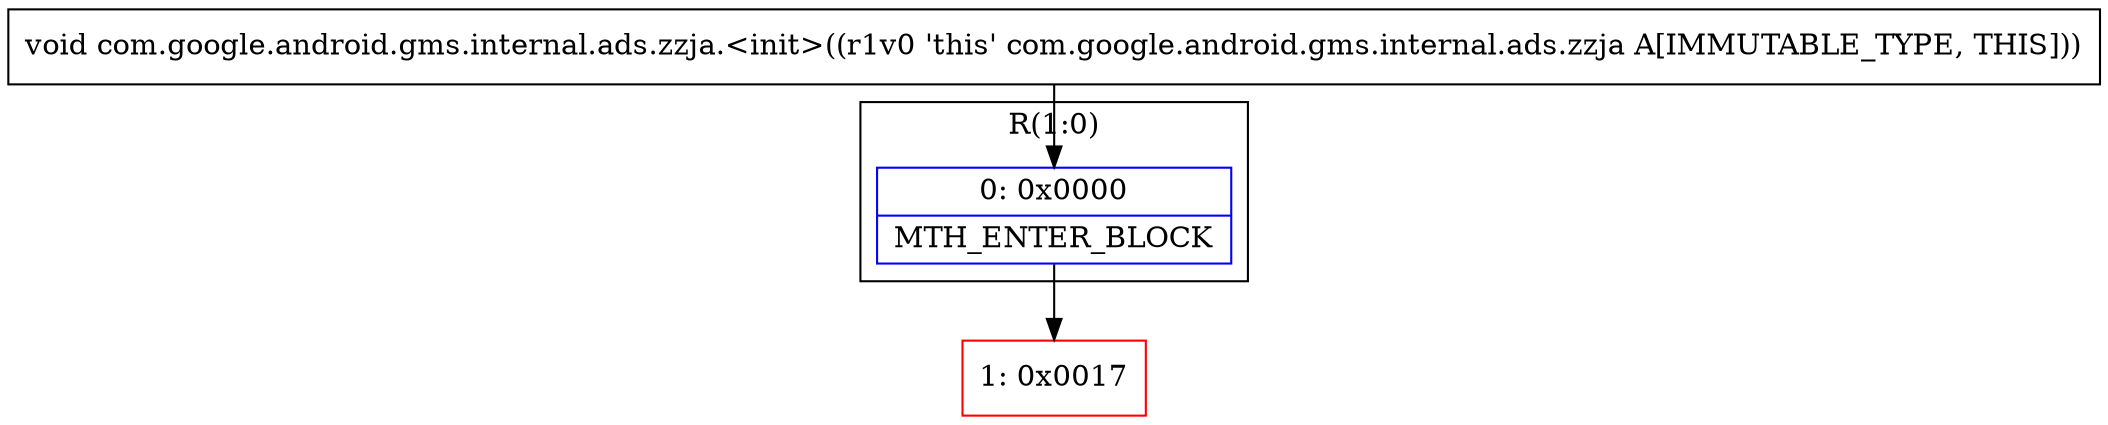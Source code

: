 digraph "CFG forcom.google.android.gms.internal.ads.zzja.\<init\>()V" {
subgraph cluster_Region_350851573 {
label = "R(1:0)";
node [shape=record,color=blue];
Node_0 [shape=record,label="{0\:\ 0x0000|MTH_ENTER_BLOCK\l}"];
}
Node_1 [shape=record,color=red,label="{1\:\ 0x0017}"];
MethodNode[shape=record,label="{void com.google.android.gms.internal.ads.zzja.\<init\>((r1v0 'this' com.google.android.gms.internal.ads.zzja A[IMMUTABLE_TYPE, THIS])) }"];
MethodNode -> Node_0;
Node_0 -> Node_1;
}

